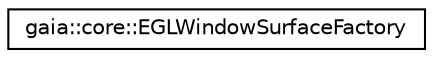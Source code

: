 digraph G
{
  edge [fontname="Helvetica",fontsize="10",labelfontname="Helvetica",labelfontsize="10"];
  node [fontname="Helvetica",fontsize="10",shape=record];
  rankdir=LR;
  Node1 [label="gaia::core::EGLWindowSurfaceFactory",height=0.2,width=0.4,color="black", fillcolor="white", style="filled",URL="$de/d20/classgaia_1_1core_1_1_e_g_l_window_surface_factory.html",tooltip="An interface for customizing the eglCreateWindowSurface and eglDestroySurface calls."];
}
